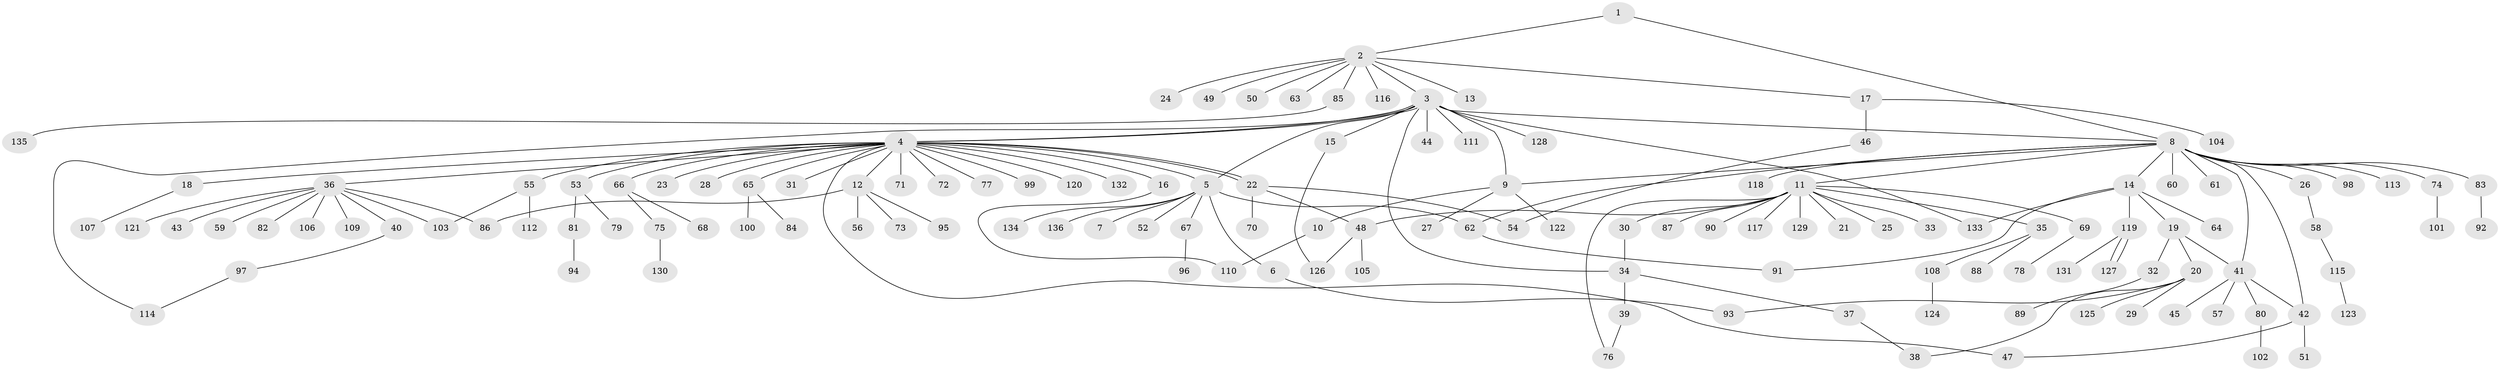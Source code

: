 // coarse degree distribution, {2: 0.05454545454545454, 3: 0.10909090909090909, 1: 0.6727272727272727, 9: 0.03636363636363636, 12: 0.01818181818181818, 16: 0.01818181818181818, 10: 0.01818181818181818, 4: 0.01818181818181818, 5: 0.01818181818181818, 8: 0.01818181818181818, 6: 0.01818181818181818}
// Generated by graph-tools (version 1.1) at 2025/36/03/04/25 23:36:45]
// undirected, 136 vertices, 158 edges
graph export_dot {
  node [color=gray90,style=filled];
  1;
  2;
  3;
  4;
  5;
  6;
  7;
  8;
  9;
  10;
  11;
  12;
  13;
  14;
  15;
  16;
  17;
  18;
  19;
  20;
  21;
  22;
  23;
  24;
  25;
  26;
  27;
  28;
  29;
  30;
  31;
  32;
  33;
  34;
  35;
  36;
  37;
  38;
  39;
  40;
  41;
  42;
  43;
  44;
  45;
  46;
  47;
  48;
  49;
  50;
  51;
  52;
  53;
  54;
  55;
  56;
  57;
  58;
  59;
  60;
  61;
  62;
  63;
  64;
  65;
  66;
  67;
  68;
  69;
  70;
  71;
  72;
  73;
  74;
  75;
  76;
  77;
  78;
  79;
  80;
  81;
  82;
  83;
  84;
  85;
  86;
  87;
  88;
  89;
  90;
  91;
  92;
  93;
  94;
  95;
  96;
  97;
  98;
  99;
  100;
  101;
  102;
  103;
  104;
  105;
  106;
  107;
  108;
  109;
  110;
  111;
  112;
  113;
  114;
  115;
  116;
  117;
  118;
  119;
  120;
  121;
  122;
  123;
  124;
  125;
  126;
  127;
  128;
  129;
  130;
  131;
  132;
  133;
  134;
  135;
  136;
  1 -- 2;
  1 -- 8;
  2 -- 3;
  2 -- 13;
  2 -- 17;
  2 -- 24;
  2 -- 49;
  2 -- 50;
  2 -- 63;
  2 -- 85;
  2 -- 116;
  3 -- 4;
  3 -- 4;
  3 -- 5;
  3 -- 8;
  3 -- 9;
  3 -- 15;
  3 -- 34;
  3 -- 44;
  3 -- 111;
  3 -- 114;
  3 -- 128;
  3 -- 133;
  4 -- 5;
  4 -- 12;
  4 -- 16;
  4 -- 18;
  4 -- 22;
  4 -- 22;
  4 -- 23;
  4 -- 28;
  4 -- 31;
  4 -- 36;
  4 -- 47;
  4 -- 53;
  4 -- 55;
  4 -- 65;
  4 -- 66;
  4 -- 71;
  4 -- 72;
  4 -- 77;
  4 -- 99;
  4 -- 120;
  4 -- 132;
  5 -- 6;
  5 -- 7;
  5 -- 52;
  5 -- 62;
  5 -- 67;
  5 -- 134;
  5 -- 136;
  6 -- 93;
  8 -- 9;
  8 -- 11;
  8 -- 14;
  8 -- 26;
  8 -- 41;
  8 -- 42;
  8 -- 60;
  8 -- 61;
  8 -- 62;
  8 -- 74;
  8 -- 83;
  8 -- 98;
  8 -- 113;
  8 -- 118;
  9 -- 10;
  9 -- 27;
  9 -- 122;
  10 -- 110;
  11 -- 21;
  11 -- 25;
  11 -- 30;
  11 -- 33;
  11 -- 35;
  11 -- 48;
  11 -- 69;
  11 -- 76;
  11 -- 87;
  11 -- 90;
  11 -- 117;
  11 -- 129;
  12 -- 56;
  12 -- 73;
  12 -- 86;
  12 -- 95;
  14 -- 19;
  14 -- 64;
  14 -- 91;
  14 -- 119;
  14 -- 133;
  15 -- 126;
  16 -- 110;
  17 -- 46;
  17 -- 104;
  18 -- 107;
  19 -- 20;
  19 -- 32;
  19 -- 41;
  20 -- 29;
  20 -- 38;
  20 -- 93;
  20 -- 125;
  22 -- 48;
  22 -- 54;
  22 -- 70;
  26 -- 58;
  30 -- 34;
  32 -- 89;
  34 -- 37;
  34 -- 39;
  35 -- 88;
  35 -- 108;
  36 -- 40;
  36 -- 43;
  36 -- 59;
  36 -- 82;
  36 -- 86;
  36 -- 103;
  36 -- 106;
  36 -- 109;
  36 -- 121;
  37 -- 38;
  39 -- 76;
  40 -- 97;
  41 -- 42;
  41 -- 45;
  41 -- 57;
  41 -- 80;
  42 -- 47;
  42 -- 51;
  46 -- 54;
  48 -- 105;
  48 -- 126;
  53 -- 79;
  53 -- 81;
  55 -- 103;
  55 -- 112;
  58 -- 115;
  62 -- 91;
  65 -- 84;
  65 -- 100;
  66 -- 68;
  66 -- 75;
  67 -- 96;
  69 -- 78;
  74 -- 101;
  75 -- 130;
  80 -- 102;
  81 -- 94;
  83 -- 92;
  85 -- 135;
  97 -- 114;
  108 -- 124;
  115 -- 123;
  119 -- 127;
  119 -- 127;
  119 -- 131;
}

